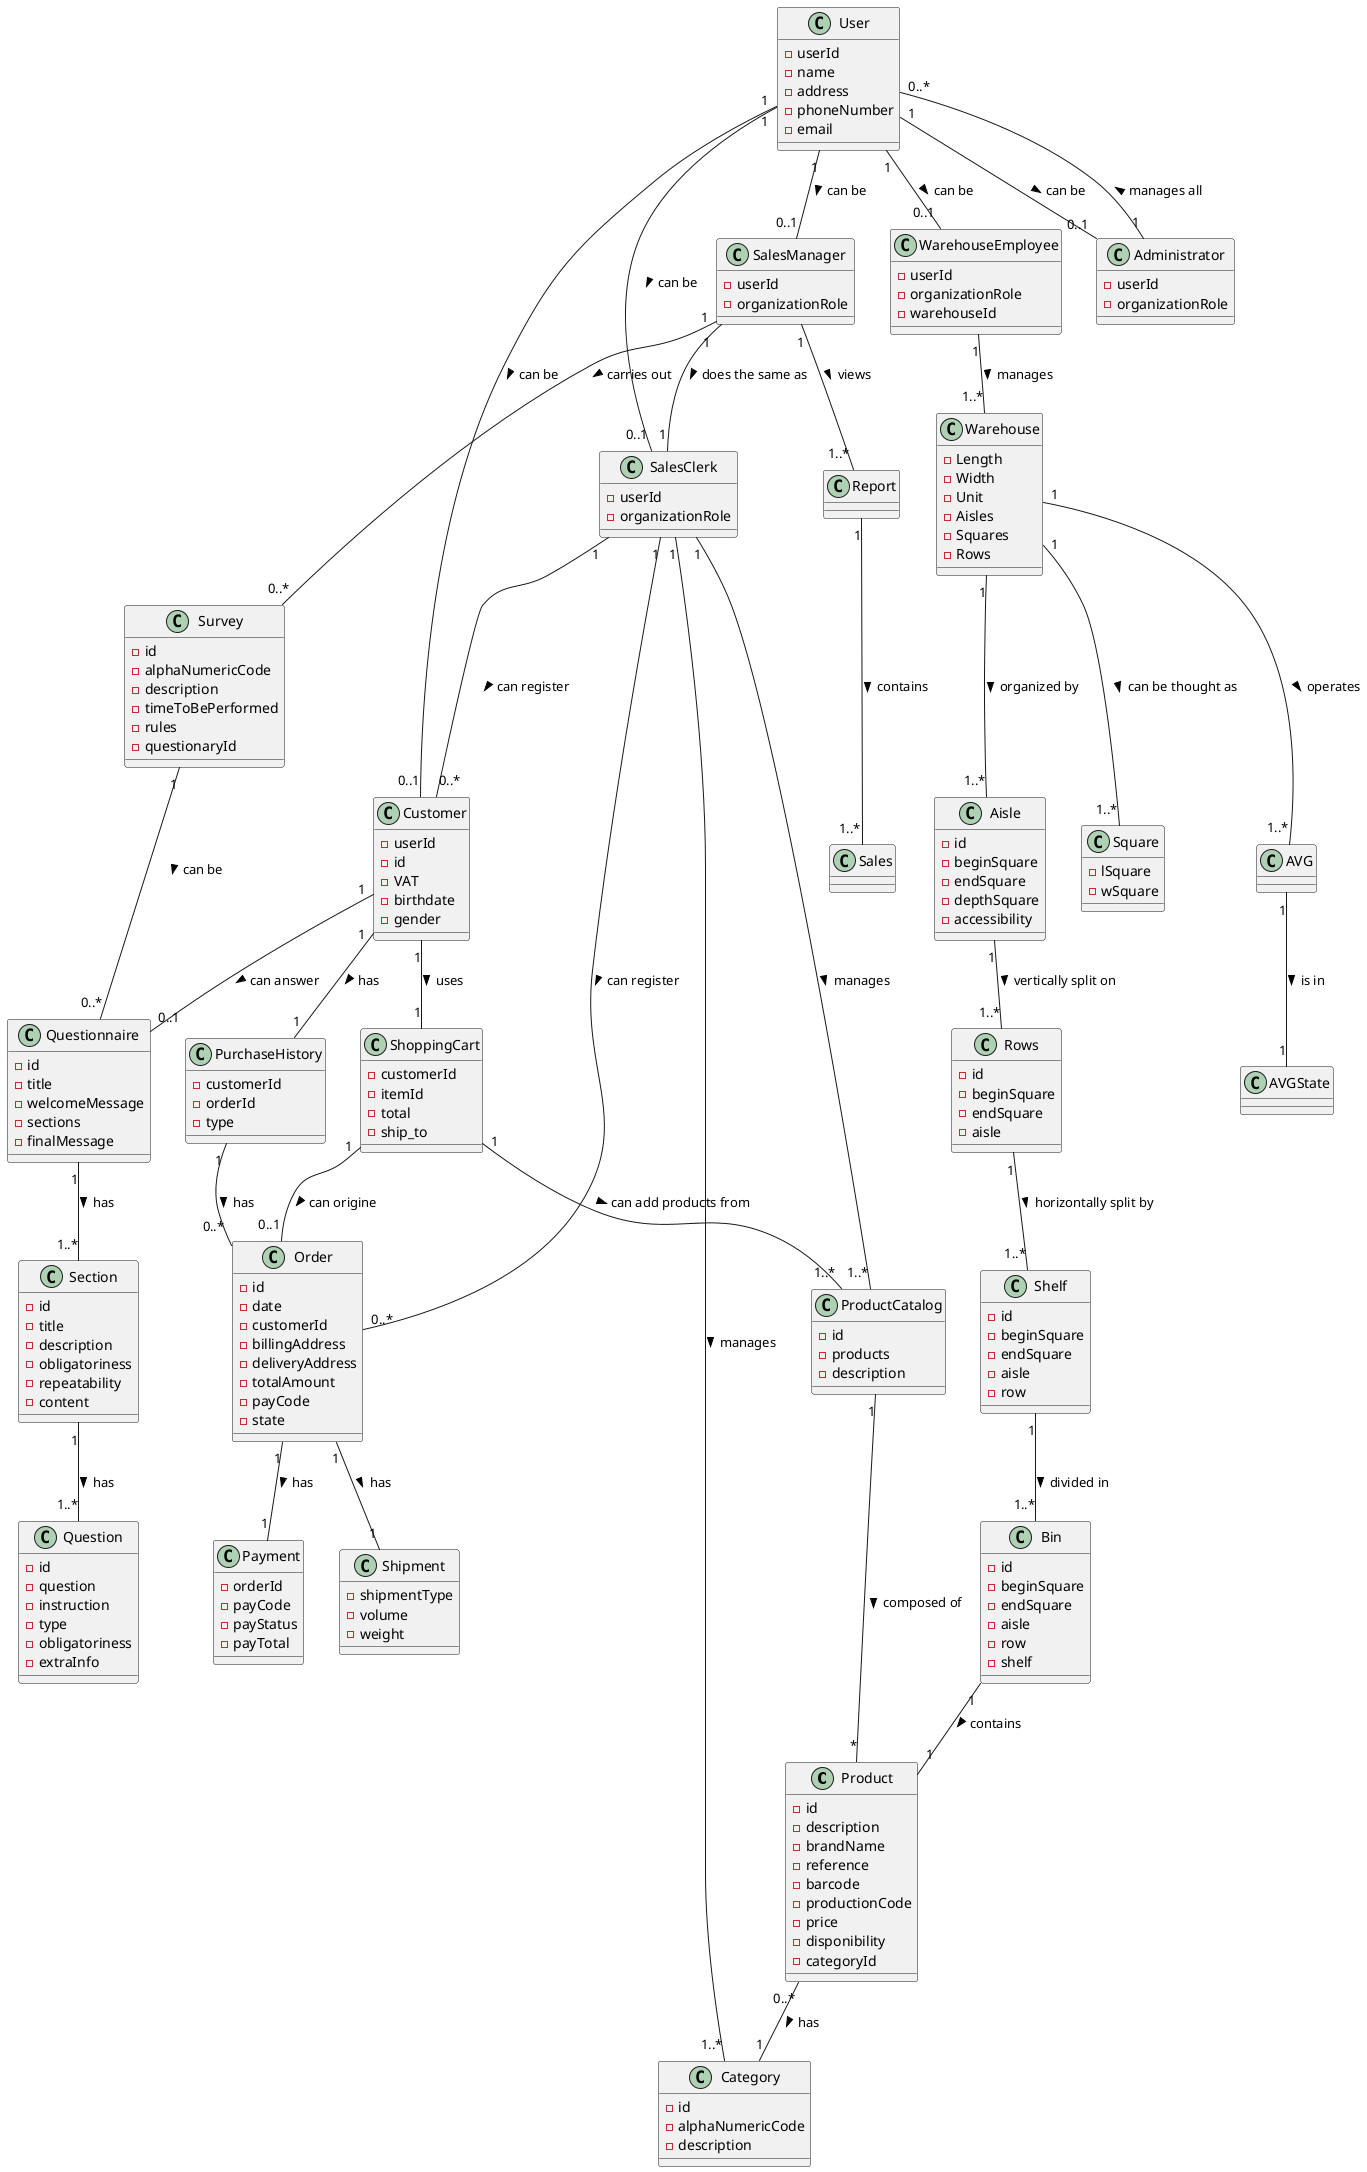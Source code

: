 @startuml DomainModel
class Product{
  -id
  -description
  -brandName
  -reference
  -barcode
  -productionCode
  -price
  -disponibility
  -categoryId
}

class Category{
  -id
  -alphaNumericCode
  -description
}

class Customer{
  -userId
  -id
  -VAT
  -birthdate
  -gender
}

class "ProductCatalog" {
  -id
  -products
  -description
}

class "ShoppingCart" {
  -customerId
  -itemId
  -total
  -ship_to
}

class Order {
  -id
  -date
  -customerId
  -billingAddress
  -deliveryAddress
  -totalAmount
  -payCode
  -state
}

class Payment {
  -orderId
  -payCode
  -payStatus
  -payTotal
}

class Shipment {
  -shipmentType
  -volume
  -weight
}

class "SalesClerk"  {
  -userId
-organizationRole
}


class "SalesManager" {
-userId
-organizationRole
}

class "WarehouseEmployee" {
-userId
-organizationRole
-warehouseId
}

class "Administrator"{
-userId
-organizationRole
}

class PurchaseHistory{
-customerId
-orderId
-type
}

class Warehouse {
-Length
-Width
-Unit
-Aisles
-Squares
-Rows
}

class Aisle {
-id
-beginSquare
-endSquare
-depthSquare
-accessibility
}

class Square {
-lSquare
-wSquare
}

class Rows {
-id
-beginSquare
-endSquare
-aisle
}

class Shelf {
 -id
 -beginSquare
 -endSquare
 -aisle
 -row
}

class Bin {
  -id
  -beginSquare
  -endSquare
  -aisle
  -row
  -shelf
}

class User{
-userId
-name
-address
-phoneNumber
-email
}

class Survey {
  -id
                                                                                                                                                                                                                                                                                                                                                                                                                                                                                                                                                                                                                                                                                                                                                                                                                                                                                                                                                                                                                                                                                                                                                                                                                                                                                                                                                                                                                                                                                                                                                                                                                                                                                                                                                                                                                                                                                                                                                                                                                                                                                                                                                                                                                                                                                                                                                                                                                                                                                                                                                                                                              -alphaNumericCode
                                                                                                                                                                                                                                                                                                                                                                                                                                                                                                                                                                                                                                                                                                                                                                                                                                                                                                                                                                                                                                                                                                                                                                                                                                                                                                                                                                                                                                                                                                                                                                                                                                                                                                                                                                                                                                                                                                                                                                                                                                                                                                                                                                                                                                                                                                                                                                                                                                                                                                                                                                                                              -description
                                                                                                                                                                                                                                                                                                                                                                                                                                                                                                                                                                                                                                                                                                                                                                                                                                                                                                                                                                                                                                                                                                                                                                                                                                                                                                                                                                                                                                                                                                                                                                                                                                                                                                                                                                                                                                                                                                                                                                                                                                                                                                                                                                                                                                                                                                                                                                                                                                                                                                                                                                                                              -timeToBePerformed
                                                                                                                                                                                                                                                                                                                                                                                                                                                                                                                                                                                                                                                                                                                                                                                                                                                                                                                                                                                                                                                                                                                                                                                                                                                                                                                                                                                                                                                                                                                                                                                                                                                                                                                                                                                                                                                                                                                                                                                                                                                                                                                                                                                                                                                                                                                                                                                                                                                                                                                                                                                                              -rules
                                                                                                                                                                                                                                                                                                                                                                                                                                                                                                                                                                                                                                                                                                                                                                                                                                                                                                                                                                                                                                                                                                                                                                                                                                                                                                                                                                                                                                                                                                                                                                                                                                                                                                                                                                                                                                                                                                                                                                                                                                                                                                                                                                                                                                                                                                                                                                                                                                                                                                                                                                                                              -questionaryId
                                                                                                                                                                                                                                                                                                                                                                                                                                                                                                                                                                                                                                                                                                                                                                                                                                                                                                                                                                                                                                                                                                                                                                                                                                                                                                                                                                                                                                                                                                                                                                                                                                                                                                                                                                                                                                                                                                                                                                                                                                                                                                                                                                                                                                                                                                                                                                                                                                                                                                                                                                                                            }

class Questionnaire {
-id
-title
-welcomeMessage
-sections
-finalMessage
}

class Section {
-id
-title
-description
-obligatoriness
-repeatability
-content
}

class Question {
  -id
  -question
  -instruction
  -type
  -obligatoriness
  -extraInfo
}


User "1" -- "0..1" SalesManager : can be >
User "1" -- "0..1" Administrator : can be >
User "1" -- "0..1" SalesClerk : can be >
User "1" -- "0..1" WarehouseEmployee : can be >
User "1" -- "0..1" Customer : can be >
Product "0..*" -- "1" Category: has >
ProductCatalog "1" -- "*" Product: composed of >
ShoppingCart "1" -- "1..*" ProductCatalog: can add products from >
ShoppingCart "1" -- "0..1" Order : can origine >
Order "1" -- "1" Shipment: has >
Order "1" -- "1" Payment: has >
Customer "1" -- "1" ShoppingCart : uses >
SalesClerk "1" -- "0..*" Customer : can register >
SalesClerk "1" -- "0..*" Order : can register >
SalesClerk "1" -- "1..*" ProductCatalog : manages >
SalesClerk "1" -- "1..*" Category : manages >
Customer "1" -- "1" PurchaseHistory : has >
PurchaseHistory "1" -- "0..*" Order : has >
Warehouse "1" -- "1..*" Aisle : organized by >
Aisle "1" -- "1..*" Rows : vertically split on >
Rows "1" -- "1..*" Shelf : horizontally split by >
Shelf "1" -- "1..*" Bin : divided in >
Bin "1" -- "1" Product : contains >
Warehouse "1" -- "1..*" Square : can be thought as >
WarehouseEmployee "1" --"1..*" Warehouse: manages >
SalesManager "1" -- "1" SalesClerk: does the same as >
Administrator "1" -- "0..*" User: manages all >
SalesManager "1" -- "0..*" Survey: carries out >
Survey "1" -- "0..*" Questionnaire: can be >
Customer "1" -- "0..1" Questionnaire: can answer >
Section "1" -- "1..*" Question: has >
Questionnaire "1" -- "1..*" Section: has >
SalesManager "1" -- "1..*" Report: views >
Report "1" -- "1..*" Sales: contains >
Warehouse "1" -- "1..*" AVG: operates >
AVG "1" -- "1" AVGState: is in >



@enduml


